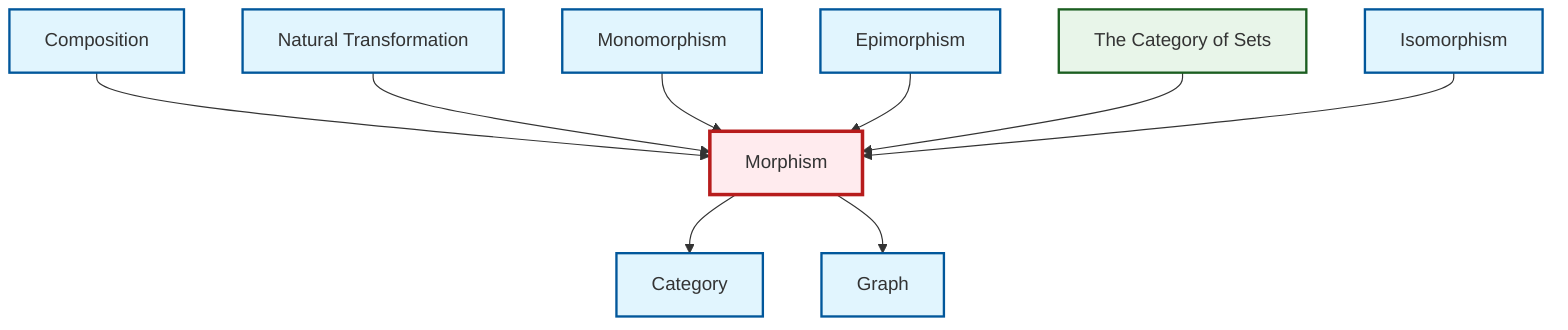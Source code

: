 graph TD
    classDef definition fill:#e1f5fe,stroke:#01579b,stroke-width:2px
    classDef theorem fill:#f3e5f5,stroke:#4a148c,stroke-width:2px
    classDef axiom fill:#fff3e0,stroke:#e65100,stroke-width:2px
    classDef example fill:#e8f5e9,stroke:#1b5e20,stroke-width:2px
    classDef current fill:#ffebee,stroke:#b71c1c,stroke-width:3px
    def-category["Category"]:::definition
    def-graph["Graph"]:::definition
    def-monomorphism["Monomorphism"]:::definition
    def-epimorphism["Epimorphism"]:::definition
    def-composition["Composition"]:::definition
    def-isomorphism["Isomorphism"]:::definition
    def-morphism["Morphism"]:::definition
    ex-set-category["The Category of Sets"]:::example
    def-natural-transformation["Natural Transformation"]:::definition
    def-composition --> def-morphism
    def-natural-transformation --> def-morphism
    def-morphism --> def-category
    def-monomorphism --> def-morphism
    def-epimorphism --> def-morphism
    ex-set-category --> def-morphism
    def-isomorphism --> def-morphism
    def-morphism --> def-graph
    class def-morphism current